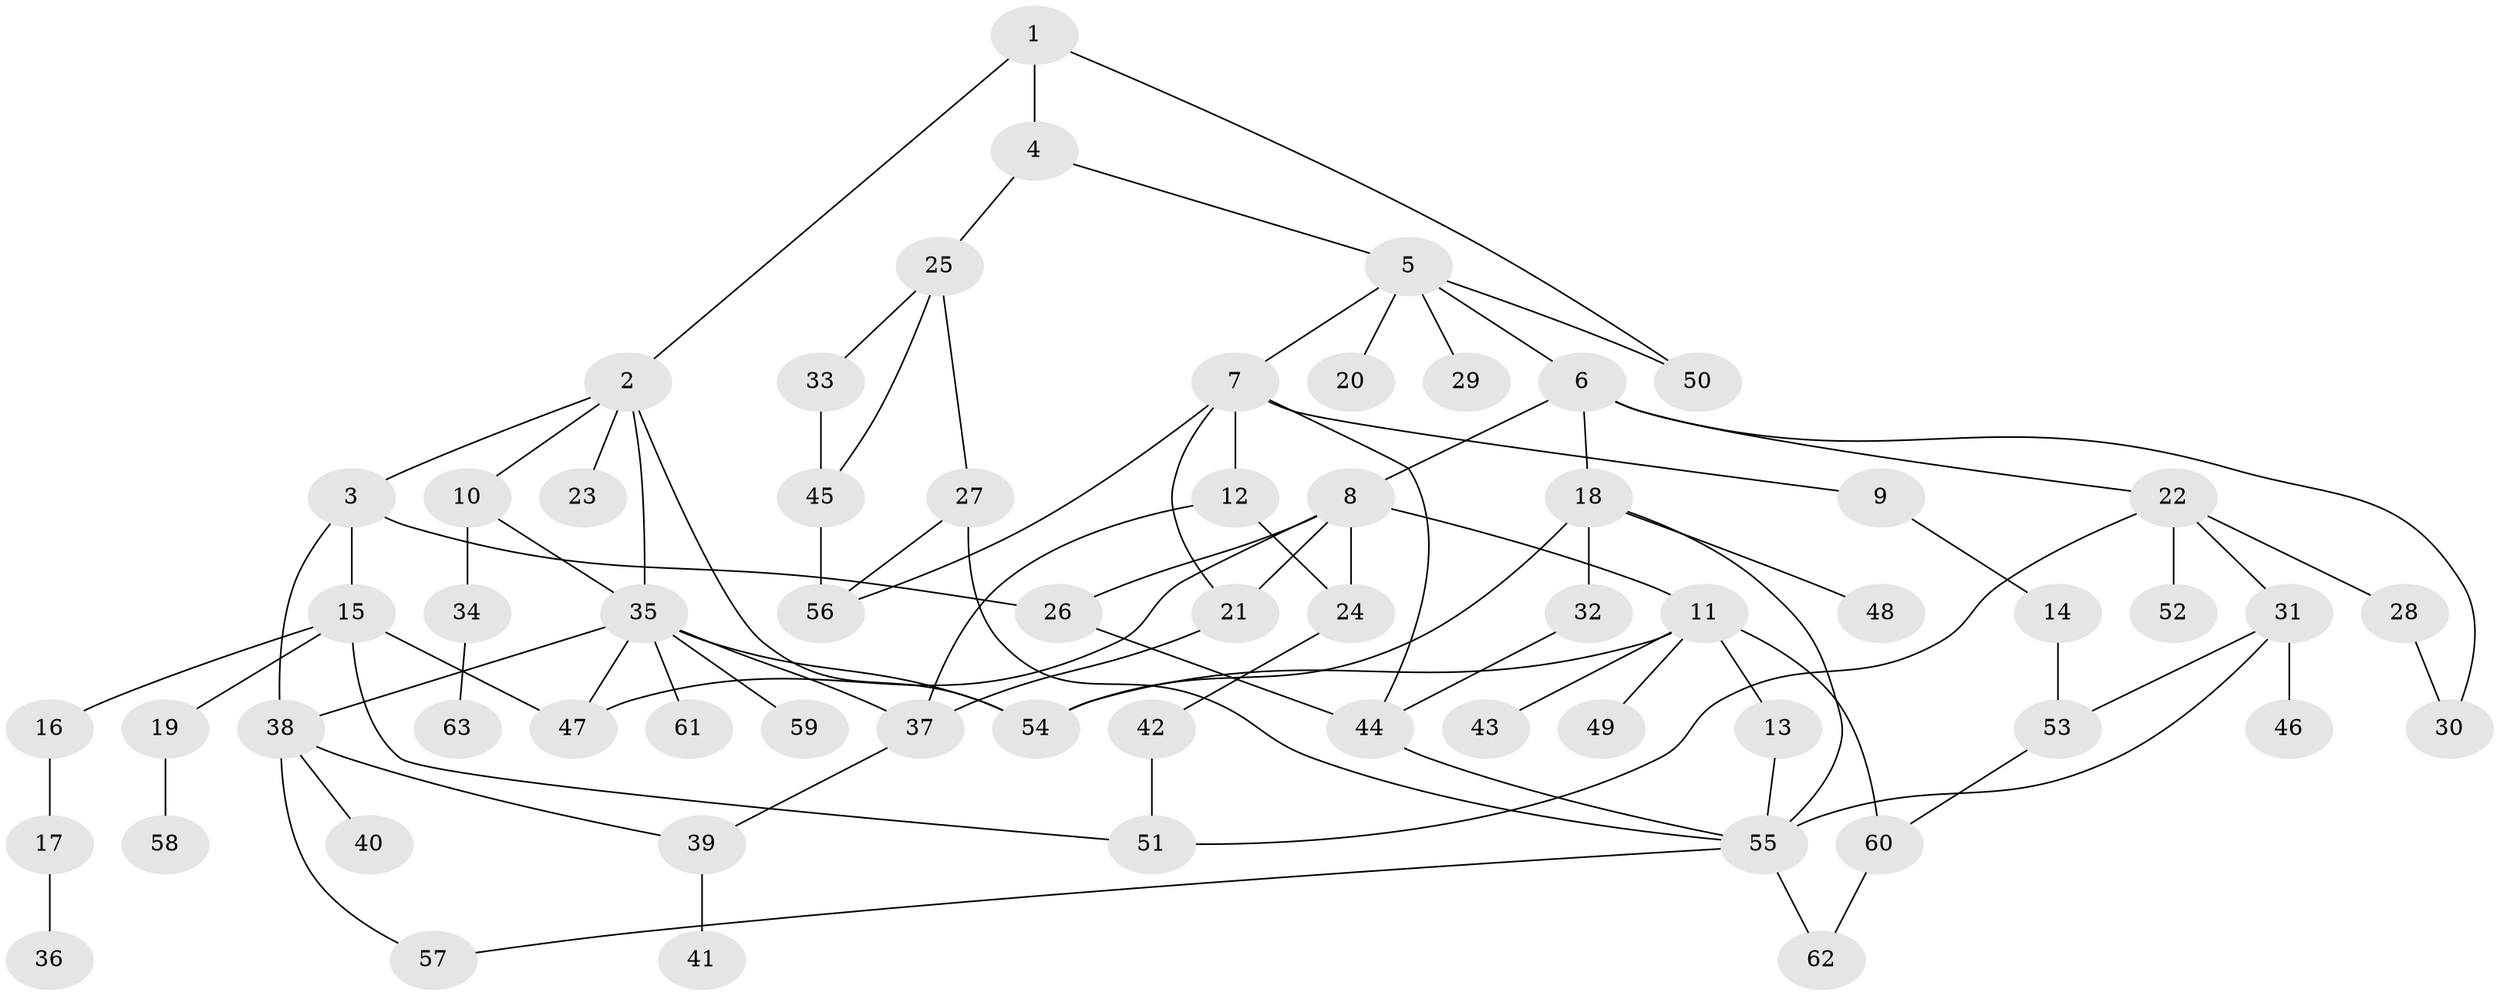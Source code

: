 // coarse degree distribution, {6: 0.075, 2: 0.175, 4: 0.15, 3: 0.125, 7: 0.025, 5: 0.1, 10: 0.025, 1: 0.3, 8: 0.025}
// Generated by graph-tools (version 1.1) at 2025/36/03/04/25 23:36:02]
// undirected, 63 vertices, 92 edges
graph export_dot {
  node [color=gray90,style=filled];
  1;
  2;
  3;
  4;
  5;
  6;
  7;
  8;
  9;
  10;
  11;
  12;
  13;
  14;
  15;
  16;
  17;
  18;
  19;
  20;
  21;
  22;
  23;
  24;
  25;
  26;
  27;
  28;
  29;
  30;
  31;
  32;
  33;
  34;
  35;
  36;
  37;
  38;
  39;
  40;
  41;
  42;
  43;
  44;
  45;
  46;
  47;
  48;
  49;
  50;
  51;
  52;
  53;
  54;
  55;
  56;
  57;
  58;
  59;
  60;
  61;
  62;
  63;
  1 -- 2;
  1 -- 4;
  1 -- 50;
  2 -- 3;
  2 -- 10;
  2 -- 23;
  2 -- 35;
  2 -- 54;
  3 -- 15;
  3 -- 26;
  3 -- 38;
  4 -- 5;
  4 -- 25;
  5 -- 6;
  5 -- 7;
  5 -- 20;
  5 -- 29;
  5 -- 50;
  6 -- 8;
  6 -- 18;
  6 -- 22;
  6 -- 30;
  7 -- 9;
  7 -- 12;
  7 -- 21;
  7 -- 44;
  7 -- 56;
  8 -- 11;
  8 -- 24;
  8 -- 26;
  8 -- 21;
  8 -- 47;
  9 -- 14;
  10 -- 34;
  10 -- 35;
  11 -- 13;
  11 -- 43;
  11 -- 49;
  11 -- 60;
  11 -- 54;
  12 -- 24;
  12 -- 37;
  13 -- 55;
  14 -- 53;
  15 -- 16;
  15 -- 19;
  15 -- 47;
  15 -- 51;
  16 -- 17;
  17 -- 36;
  18 -- 32;
  18 -- 48;
  18 -- 54;
  18 -- 55;
  19 -- 58;
  21 -- 37;
  22 -- 28;
  22 -- 31;
  22 -- 52;
  22 -- 51;
  24 -- 42;
  25 -- 27;
  25 -- 33;
  25 -- 45;
  26 -- 44;
  27 -- 56;
  27 -- 55;
  28 -- 30;
  31 -- 46;
  31 -- 55;
  31 -- 53;
  32 -- 44;
  33 -- 45;
  34 -- 63;
  35 -- 38;
  35 -- 59;
  35 -- 61;
  35 -- 54;
  35 -- 47;
  35 -- 37;
  37 -- 39;
  38 -- 40;
  38 -- 39;
  38 -- 57;
  39 -- 41;
  42 -- 51;
  44 -- 55;
  45 -- 56;
  53 -- 60;
  55 -- 57;
  55 -- 62;
  60 -- 62;
}
